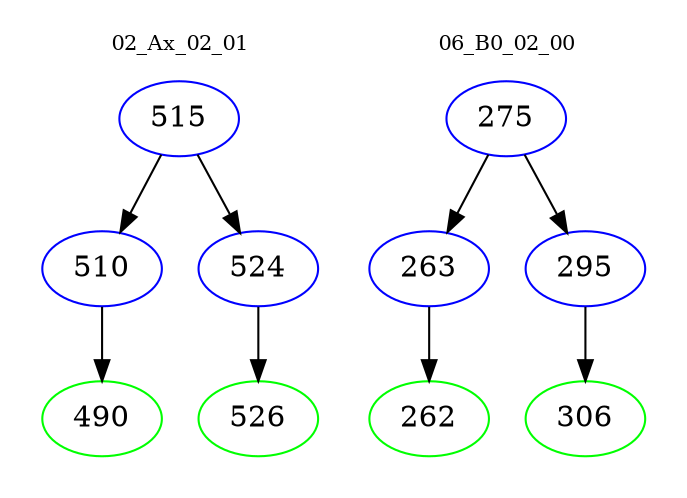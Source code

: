 digraph{
subgraph cluster_0 {
color = white
label = "02_Ax_02_01";
fontsize=10;
T0_515 [label="515", color="blue"]
T0_515 -> T0_510 [color="black"]
T0_510 [label="510", color="blue"]
T0_510 -> T0_490 [color="black"]
T0_490 [label="490", color="green"]
T0_515 -> T0_524 [color="black"]
T0_524 [label="524", color="blue"]
T0_524 -> T0_526 [color="black"]
T0_526 [label="526", color="green"]
}
subgraph cluster_1 {
color = white
label = "06_B0_02_00";
fontsize=10;
T1_275 [label="275", color="blue"]
T1_275 -> T1_263 [color="black"]
T1_263 [label="263", color="blue"]
T1_263 -> T1_262 [color="black"]
T1_262 [label="262", color="green"]
T1_275 -> T1_295 [color="black"]
T1_295 [label="295", color="blue"]
T1_295 -> T1_306 [color="black"]
T1_306 [label="306", color="green"]
}
}

